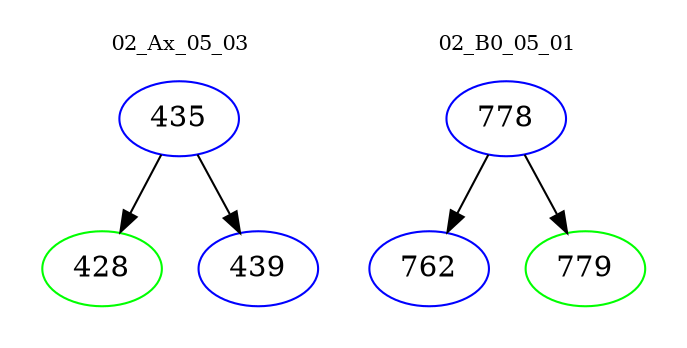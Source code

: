 digraph{
subgraph cluster_0 {
color = white
label = "02_Ax_05_03";
fontsize=10;
T0_435 [label="435", color="blue"]
T0_435 -> T0_428 [color="black"]
T0_428 [label="428", color="green"]
T0_435 -> T0_439 [color="black"]
T0_439 [label="439", color="blue"]
}
subgraph cluster_1 {
color = white
label = "02_B0_05_01";
fontsize=10;
T1_778 [label="778", color="blue"]
T1_778 -> T1_762 [color="black"]
T1_762 [label="762", color="blue"]
T1_778 -> T1_779 [color="black"]
T1_779 [label="779", color="green"]
}
}
